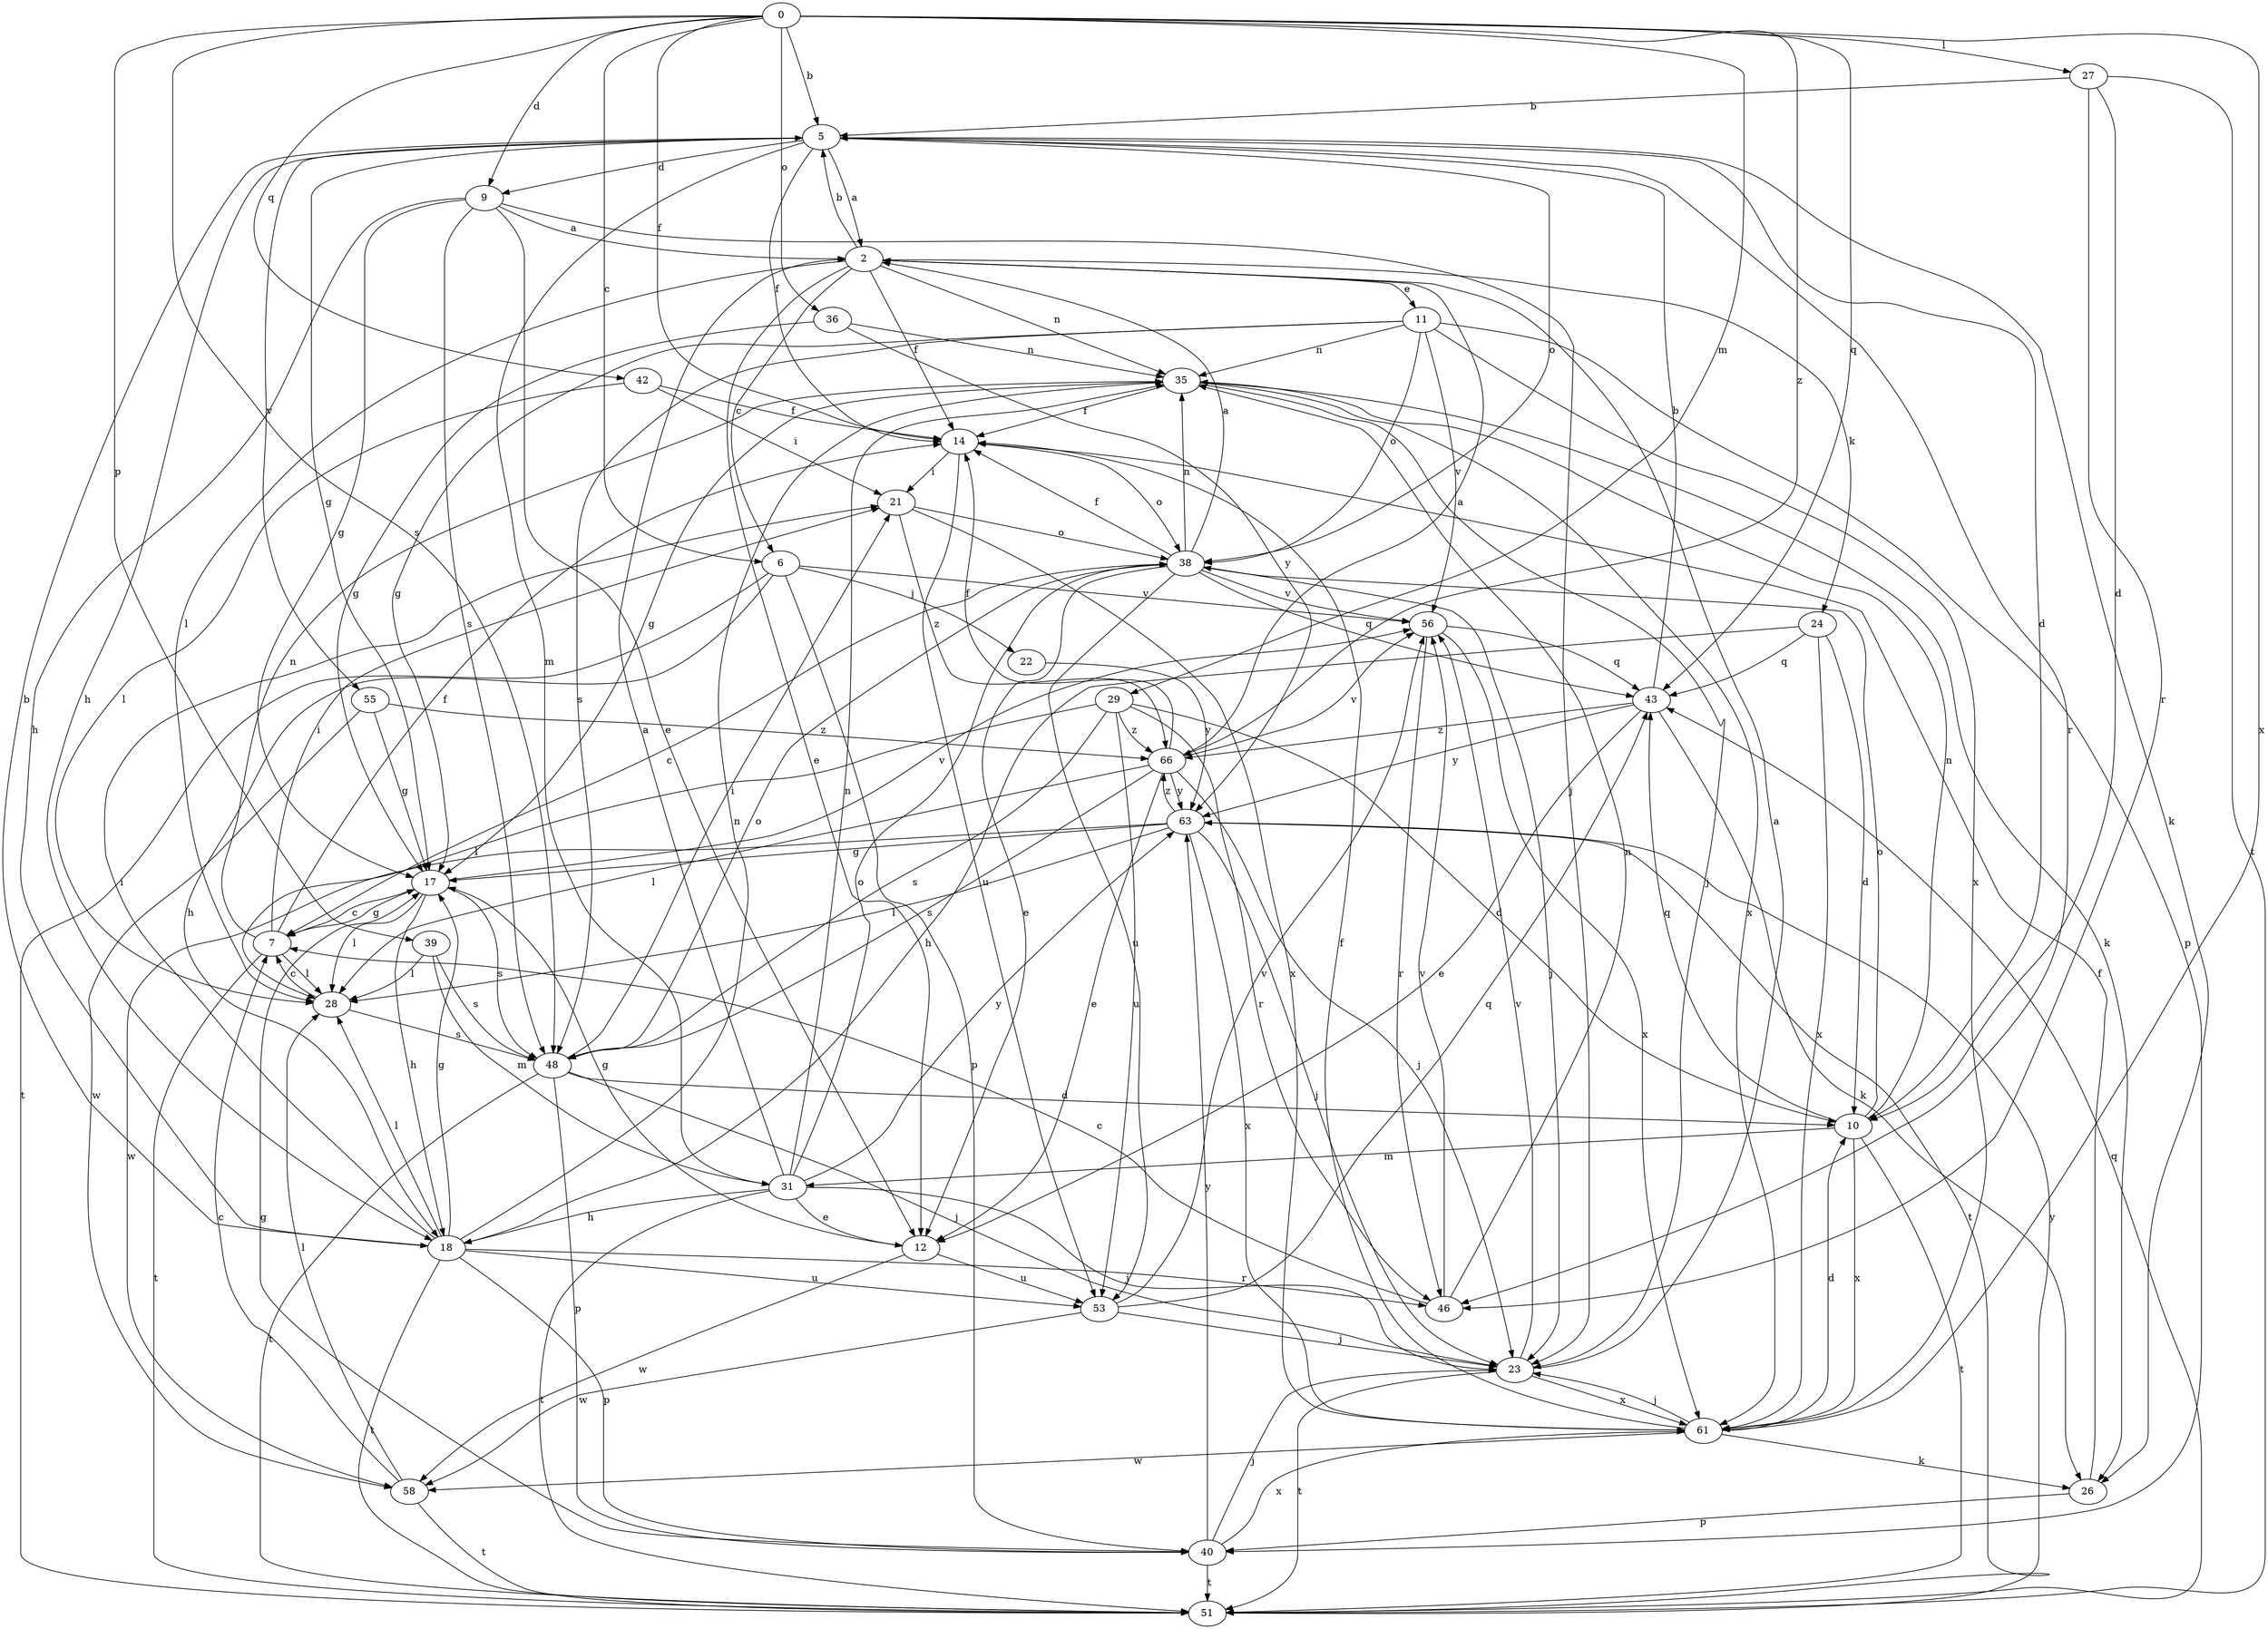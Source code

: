 strict digraph  {
0;
2;
5;
6;
7;
9;
10;
11;
12;
14;
17;
18;
21;
22;
23;
24;
26;
27;
28;
29;
31;
35;
36;
38;
39;
40;
42;
43;
46;
48;
51;
53;
55;
56;
58;
61;
63;
66;
0 -> 5  [label=b];
0 -> 6  [label=c];
0 -> 9  [label=d];
0 -> 14  [label=f];
0 -> 27  [label=l];
0 -> 29  [label=m];
0 -> 36  [label=o];
0 -> 39  [label=p];
0 -> 42  [label=q];
0 -> 43  [label=q];
0 -> 48  [label=s];
0 -> 61  [label=x];
0 -> 66  [label=z];
2 -> 5  [label=b];
2 -> 6  [label=c];
2 -> 11  [label=e];
2 -> 12  [label=e];
2 -> 14  [label=f];
2 -> 24  [label=k];
2 -> 28  [label=l];
2 -> 35  [label=n];
5 -> 2  [label=a];
5 -> 9  [label=d];
5 -> 10  [label=d];
5 -> 14  [label=f];
5 -> 17  [label=g];
5 -> 18  [label=h];
5 -> 26  [label=k];
5 -> 31  [label=m];
5 -> 38  [label=o];
5 -> 46  [label=r];
5 -> 55  [label=v];
6 -> 18  [label=h];
6 -> 22  [label=j];
6 -> 40  [label=p];
6 -> 51  [label=t];
6 -> 56  [label=v];
7 -> 14  [label=f];
7 -> 17  [label=g];
7 -> 21  [label=i];
7 -> 28  [label=l];
7 -> 35  [label=n];
7 -> 51  [label=t];
9 -> 2  [label=a];
9 -> 12  [label=e];
9 -> 17  [label=g];
9 -> 18  [label=h];
9 -> 23  [label=j];
9 -> 48  [label=s];
10 -> 31  [label=m];
10 -> 35  [label=n];
10 -> 38  [label=o];
10 -> 43  [label=q];
10 -> 51  [label=t];
10 -> 61  [label=x];
11 -> 17  [label=g];
11 -> 35  [label=n];
11 -> 38  [label=o];
11 -> 40  [label=p];
11 -> 48  [label=s];
11 -> 56  [label=v];
11 -> 61  [label=x];
12 -> 17  [label=g];
12 -> 53  [label=u];
12 -> 58  [label=w];
14 -> 21  [label=i];
14 -> 38  [label=o];
14 -> 53  [label=u];
17 -> 7  [label=c];
17 -> 18  [label=h];
17 -> 28  [label=l];
17 -> 48  [label=s];
17 -> 56  [label=v];
18 -> 5  [label=b];
18 -> 17  [label=g];
18 -> 21  [label=i];
18 -> 28  [label=l];
18 -> 35  [label=n];
18 -> 40  [label=p];
18 -> 46  [label=r];
18 -> 51  [label=t];
18 -> 53  [label=u];
21 -> 38  [label=o];
21 -> 61  [label=x];
21 -> 66  [label=z];
22 -> 63  [label=y];
23 -> 2  [label=a];
23 -> 51  [label=t];
23 -> 56  [label=v];
23 -> 61  [label=x];
24 -> 10  [label=d];
24 -> 18  [label=h];
24 -> 43  [label=q];
24 -> 61  [label=x];
26 -> 14  [label=f];
26 -> 40  [label=p];
27 -> 5  [label=b];
27 -> 10  [label=d];
27 -> 46  [label=r];
27 -> 51  [label=t];
28 -> 7  [label=c];
28 -> 48  [label=s];
29 -> 10  [label=d];
29 -> 28  [label=l];
29 -> 46  [label=r];
29 -> 48  [label=s];
29 -> 53  [label=u];
29 -> 66  [label=z];
31 -> 2  [label=a];
31 -> 12  [label=e];
31 -> 18  [label=h];
31 -> 23  [label=j];
31 -> 35  [label=n];
31 -> 38  [label=o];
31 -> 51  [label=t];
31 -> 63  [label=y];
35 -> 14  [label=f];
35 -> 17  [label=g];
35 -> 23  [label=j];
35 -> 26  [label=k];
35 -> 61  [label=x];
36 -> 17  [label=g];
36 -> 35  [label=n];
36 -> 63  [label=y];
38 -> 2  [label=a];
38 -> 7  [label=c];
38 -> 12  [label=e];
38 -> 14  [label=f];
38 -> 23  [label=j];
38 -> 35  [label=n];
38 -> 43  [label=q];
38 -> 53  [label=u];
38 -> 56  [label=v];
39 -> 28  [label=l];
39 -> 31  [label=m];
39 -> 48  [label=s];
40 -> 17  [label=g];
40 -> 23  [label=j];
40 -> 51  [label=t];
40 -> 61  [label=x];
40 -> 63  [label=y];
42 -> 14  [label=f];
42 -> 21  [label=i];
42 -> 28  [label=l];
43 -> 5  [label=b];
43 -> 12  [label=e];
43 -> 26  [label=k];
43 -> 63  [label=y];
43 -> 66  [label=z];
46 -> 7  [label=c];
46 -> 35  [label=n];
46 -> 56  [label=v];
48 -> 10  [label=d];
48 -> 21  [label=i];
48 -> 23  [label=j];
48 -> 38  [label=o];
48 -> 40  [label=p];
48 -> 51  [label=t];
51 -> 43  [label=q];
51 -> 63  [label=y];
53 -> 23  [label=j];
53 -> 43  [label=q];
53 -> 56  [label=v];
53 -> 58  [label=w];
55 -> 17  [label=g];
55 -> 58  [label=w];
55 -> 66  [label=z];
56 -> 43  [label=q];
56 -> 46  [label=r];
56 -> 61  [label=x];
58 -> 7  [label=c];
58 -> 28  [label=l];
58 -> 51  [label=t];
61 -> 10  [label=d];
61 -> 14  [label=f];
61 -> 23  [label=j];
61 -> 26  [label=k];
61 -> 58  [label=w];
63 -> 17  [label=g];
63 -> 23  [label=j];
63 -> 28  [label=l];
63 -> 51  [label=t];
63 -> 58  [label=w];
63 -> 61  [label=x];
63 -> 66  [label=z];
66 -> 2  [label=a];
66 -> 12  [label=e];
66 -> 14  [label=f];
66 -> 23  [label=j];
66 -> 28  [label=l];
66 -> 48  [label=s];
66 -> 56  [label=v];
66 -> 63  [label=y];
}
